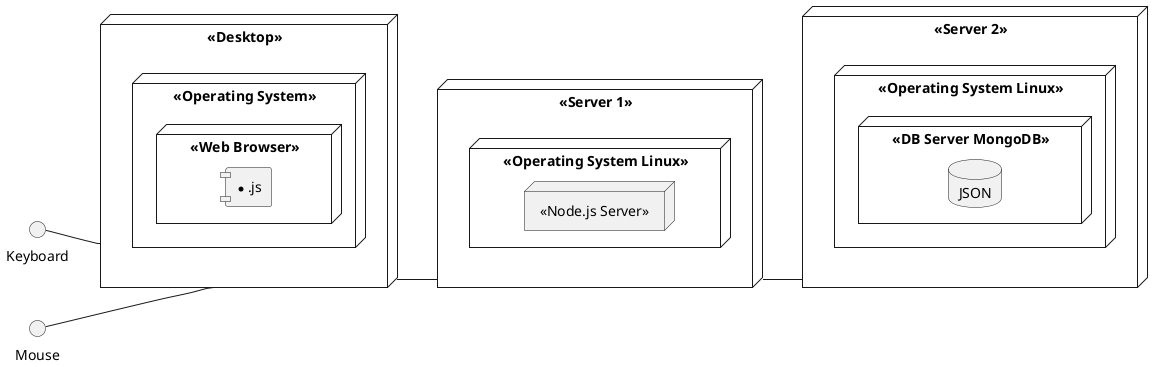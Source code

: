 @startuml
left to right direction
skinparam componentStyle uml1

node "<<Desktop>>" as dk {
    node "<<Operating System>>" {
        node "<<Web Browser>>" {
            component [*.js]
        }
    }
}

interface Keyboard
interface Mouse

Keyboard -- dk
Mouse -- dk

node "<<Server 1>>" as s1 {
    node "<<Operating System Linux>>" as l1 {
        node "<<Node.js Server>>" {
        }
    }
}

dk -- s1

node "<<Server 2>>" as s2 {
    node "<<Operating System Linux>>" as l2 {
        node "<<DB Server MongoDB>>" {
            database "JSON"
        }
    }
}

s1 -- s2
@enduml
